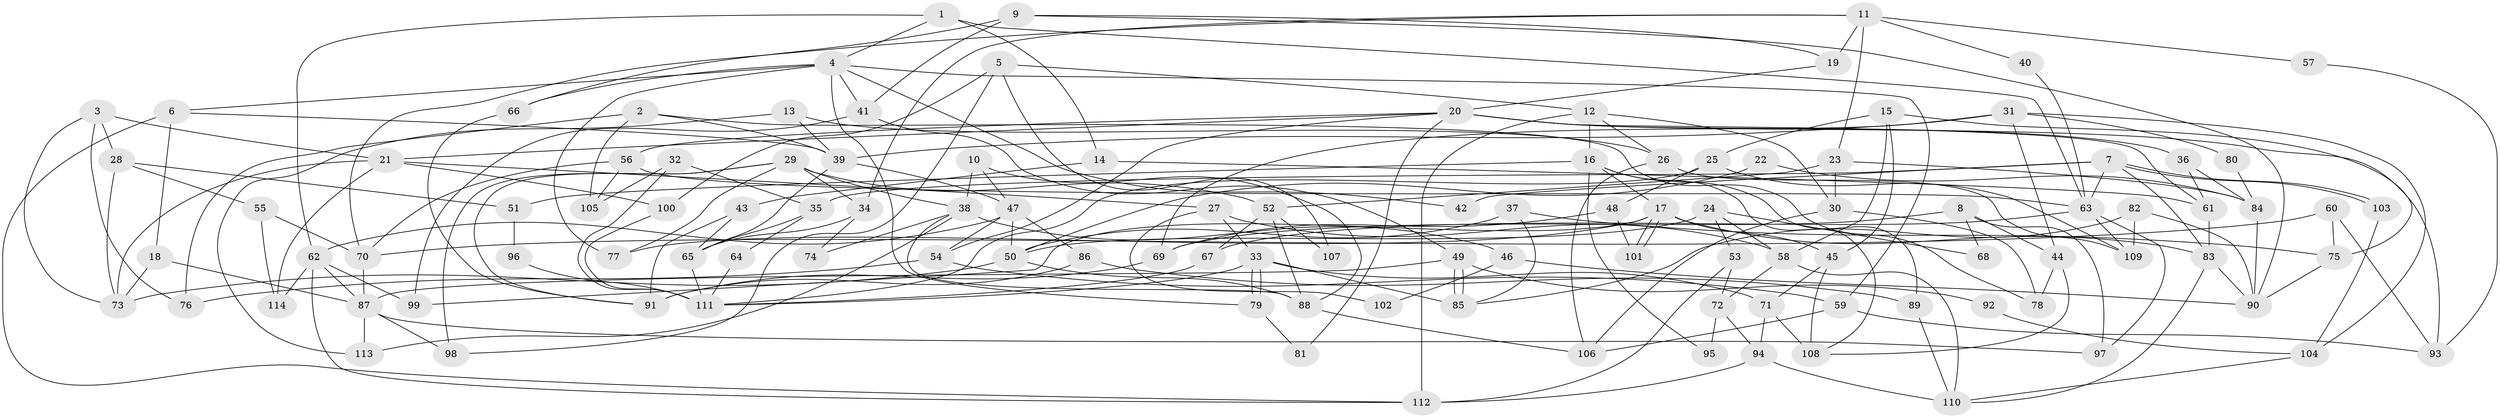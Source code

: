 // Generated by graph-tools (version 1.1) at 2025/15/03/09/25 04:15:01]
// undirected, 114 vertices, 228 edges
graph export_dot {
graph [start="1"]
  node [color=gray90,style=filled];
  1;
  2;
  3;
  4;
  5;
  6;
  7;
  8;
  9;
  10;
  11;
  12;
  13;
  14;
  15;
  16;
  17;
  18;
  19;
  20;
  21;
  22;
  23;
  24;
  25;
  26;
  27;
  28;
  29;
  30;
  31;
  32;
  33;
  34;
  35;
  36;
  37;
  38;
  39;
  40;
  41;
  42;
  43;
  44;
  45;
  46;
  47;
  48;
  49;
  50;
  51;
  52;
  53;
  54;
  55;
  56;
  57;
  58;
  59;
  60;
  61;
  62;
  63;
  64;
  65;
  66;
  67;
  68;
  69;
  70;
  71;
  72;
  73;
  74;
  75;
  76;
  77;
  78;
  79;
  80;
  81;
  82;
  83;
  84;
  85;
  86;
  87;
  88;
  89;
  90;
  91;
  92;
  93;
  94;
  95;
  96;
  97;
  98;
  99;
  100;
  101;
  102;
  103;
  104;
  105;
  106;
  107;
  108;
  109;
  110;
  111;
  112;
  113;
  114;
  1 -- 14;
  1 -- 62;
  1 -- 4;
  1 -- 63;
  2 -- 39;
  2 -- 76;
  2 -- 78;
  2 -- 105;
  3 -- 21;
  3 -- 28;
  3 -- 73;
  3 -- 76;
  4 -- 59;
  4 -- 6;
  4 -- 41;
  4 -- 42;
  4 -- 66;
  4 -- 77;
  4 -- 79;
  5 -- 100;
  5 -- 98;
  5 -- 12;
  5 -- 107;
  6 -- 18;
  6 -- 39;
  6 -- 112;
  7 -- 63;
  7 -- 103;
  7 -- 103;
  7 -- 35;
  7 -- 42;
  7 -- 83;
  8 -- 44;
  8 -- 97;
  8 -- 68;
  8 -- 69;
  9 -- 90;
  9 -- 41;
  9 -- 19;
  9 -- 66;
  10 -- 47;
  10 -- 88;
  10 -- 38;
  11 -- 70;
  11 -- 19;
  11 -- 23;
  11 -- 34;
  11 -- 40;
  11 -- 57;
  12 -- 16;
  12 -- 26;
  12 -- 30;
  12 -- 112;
  13 -- 26;
  13 -- 113;
  13 -- 39;
  14 -- 43;
  14 -- 61;
  15 -- 58;
  15 -- 25;
  15 -- 45;
  15 -- 75;
  16 -- 17;
  16 -- 108;
  16 -- 51;
  16 -- 89;
  16 -- 95;
  17 -- 101;
  17 -- 101;
  17 -- 45;
  17 -- 77;
  17 -- 83;
  17 -- 99;
  18 -- 87;
  18 -- 73;
  19 -- 20;
  20 -- 61;
  20 -- 93;
  20 -- 21;
  20 -- 36;
  20 -- 54;
  20 -- 56;
  20 -- 81;
  21 -- 73;
  21 -- 27;
  21 -- 100;
  21 -- 114;
  22 -- 50;
  22 -- 84;
  23 -- 52;
  23 -- 30;
  23 -- 84;
  24 -- 58;
  24 -- 50;
  24 -- 53;
  24 -- 68;
  25 -- 111;
  25 -- 109;
  25 -- 48;
  26 -- 106;
  26 -- 109;
  27 -- 33;
  27 -- 58;
  27 -- 102;
  28 -- 55;
  28 -- 73;
  28 -- 51;
  29 -- 77;
  29 -- 34;
  29 -- 38;
  29 -- 52;
  29 -- 91;
  29 -- 98;
  30 -- 78;
  30 -- 106;
  31 -- 39;
  31 -- 69;
  31 -- 44;
  31 -- 80;
  31 -- 104;
  32 -- 111;
  32 -- 105;
  32 -- 35;
  33 -- 79;
  33 -- 79;
  33 -- 71;
  33 -- 85;
  33 -- 111;
  34 -- 65;
  34 -- 74;
  35 -- 64;
  35 -- 65;
  36 -- 84;
  36 -- 61;
  37 -- 85;
  37 -- 75;
  37 -- 50;
  38 -- 46;
  38 -- 74;
  38 -- 88;
  38 -- 113;
  39 -- 47;
  39 -- 65;
  40 -- 63;
  41 -- 99;
  41 -- 49;
  43 -- 65;
  43 -- 91;
  44 -- 78;
  44 -- 108;
  45 -- 108;
  45 -- 71;
  46 -- 90;
  46 -- 102;
  47 -- 86;
  47 -- 50;
  47 -- 54;
  47 -- 62;
  48 -- 69;
  48 -- 101;
  49 -- 85;
  49 -- 85;
  49 -- 87;
  49 -- 92;
  50 -- 73;
  50 -- 88;
  51 -- 96;
  52 -- 88;
  52 -- 67;
  52 -- 107;
  53 -- 112;
  53 -- 72;
  54 -- 59;
  54 -- 76;
  55 -- 114;
  55 -- 70;
  56 -- 63;
  56 -- 70;
  56 -- 105;
  57 -- 93;
  58 -- 72;
  58 -- 110;
  59 -- 106;
  59 -- 93;
  60 -- 70;
  60 -- 75;
  60 -- 93;
  61 -- 83;
  62 -- 112;
  62 -- 87;
  62 -- 99;
  62 -- 114;
  63 -- 67;
  63 -- 97;
  63 -- 109;
  64 -- 111;
  65 -- 111;
  66 -- 91;
  67 -- 111;
  69 -- 91;
  70 -- 87;
  71 -- 94;
  71 -- 108;
  72 -- 94;
  72 -- 95;
  75 -- 90;
  79 -- 81;
  80 -- 84;
  82 -- 85;
  82 -- 109;
  82 -- 90;
  83 -- 90;
  83 -- 110;
  84 -- 90;
  86 -- 91;
  86 -- 89;
  87 -- 97;
  87 -- 98;
  87 -- 113;
  88 -- 106;
  89 -- 110;
  92 -- 104;
  94 -- 112;
  94 -- 110;
  96 -- 111;
  100 -- 111;
  103 -- 104;
  104 -- 110;
}
